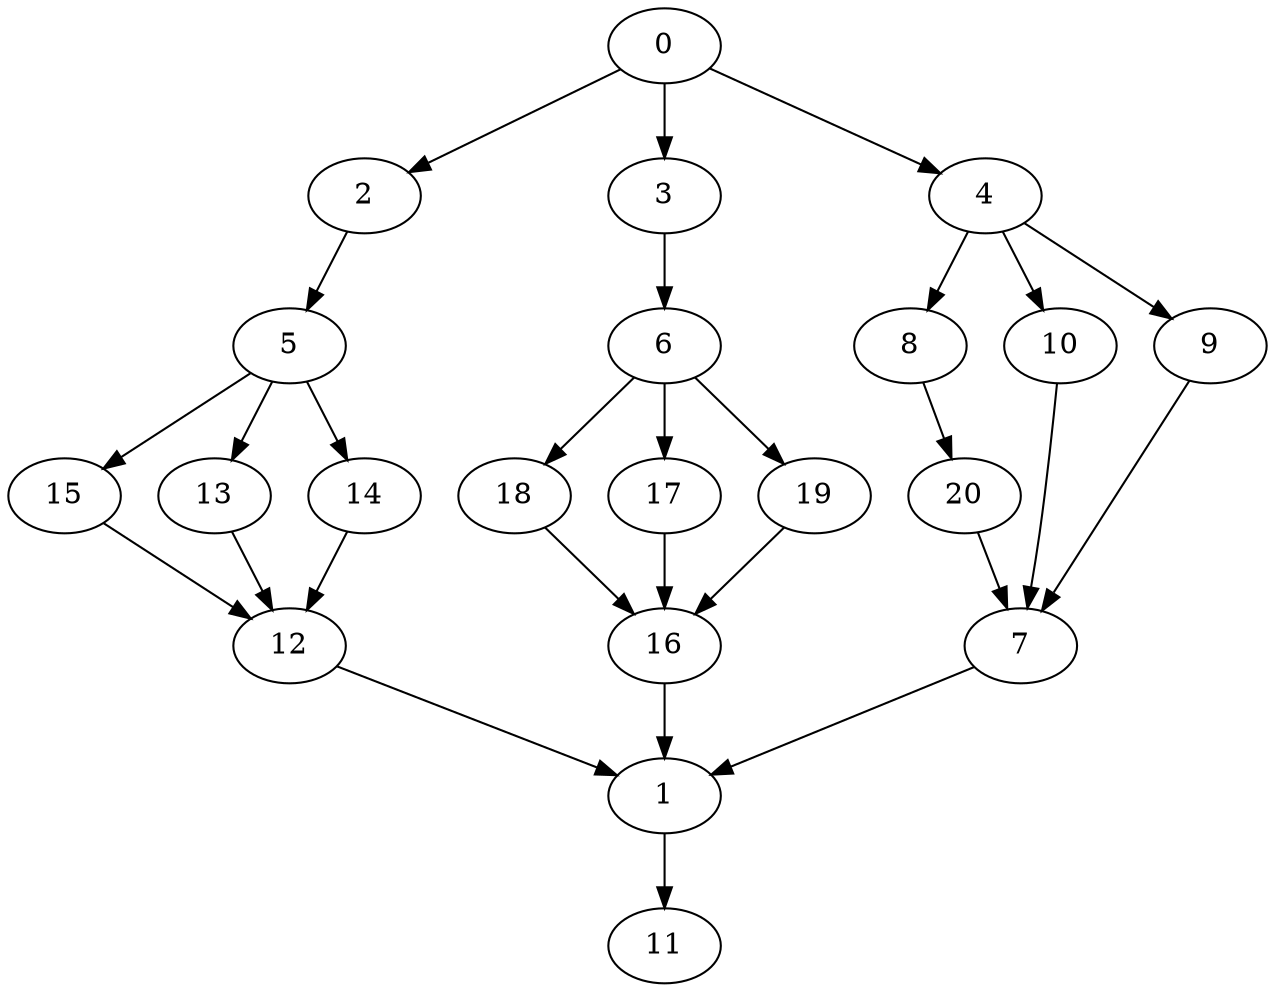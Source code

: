 digraph "SeriesParallel-MaxBf-3_Nodes_21_CCR_0.98_WeightType_Random#1" {
	graph ["Duplicate states"=0,
		GraphType=S_P,
		"Max states in OPEN"=0,
		Modes="120000ms; topo-ordered tasks, ; Pruning: task equivalence, fixed order ready list, ; F-value: ; Optimisation: best schedule length (\
SL) optimisation on equal, ",
		NumberOfTasks=21,
		"Pruned using list schedule length"=13018457,
		"States removed from OPEN"=0,
		TargetSystem="Homogeneous-6",
		"Time to schedule (ms)"=8568,
		"Total idle time"=143,
		"Total schedule length"=76,
		"Total sequential time"=181,
		"Total states created"=36099760
	];
	0	["Finish time"=7,
		Processor=0,
		"Start time"=0,
		Weight=7];
	2	["Finish time"=18,
		Processor=0,
		"Start time"=7,
		Weight=11];
	0 -> 2	[Weight=7];
	3	["Finish time"=28,
		Processor=1,
		"Start time"=15,
		Weight=13];
	0 -> 3	[Weight=8];
	4	["Finish time"=24,
		Processor=2,
		"Start time"=13,
		Weight=11];
	0 -> 4	[Weight=6];
	5	["Finish time"=29,
		Processor=0,
		"Start time"=18,
		Weight=11];
	2 -> 5	[Weight=2];
	6	["Finish time"=32,
		Processor=1,
		"Start time"=28,
		Weight=4];
	3 -> 6	[Weight=8];
	8	["Finish time"=31,
		Processor=2,
		"Start time"=24,
		Weight=7];
	4 -> 8	[Weight=9];
	10	["Finish time"=38,
		Processor=5,
		"Start time"=29,
		Weight=9];
	4 -> 10	[Weight=5];
	9	["Finish time"=50,
		Processor=3,
		"Start time"=37,
		Weight=13];
	4 -> 9	[Weight=9];
	15	["Finish time"=48,
		Processor=2,
		"Start time"=36,
		Weight=12];
	5 -> 15	[Weight=7];
	13	["Finish time"=37,
		Processor=3,
		"Start time"=32,
		Weight=5];
	5 -> 13	[Weight=3];
	14	["Finish time"=42,
		Processor=4,
		"Start time"=34,
		Weight=8];
	5 -> 14	[Weight=5];
	18	["Finish time"=44,
		Processor=1,
		"Start time"=36,
		Weight=8];
	6 -> 18	[Weight=9];
	17	["Finish time"=36,
		Processor=1,
		"Start time"=32,
		Weight=4];
	6 -> 17	[Weight=6];
	19	["Finish time"=40,
		Processor=0,
		"Start time"=36,
		Weight=4];
	6 -> 19	[Weight=4];
	20	["Finish time"=49,
		Processor=5,
		"Start time"=41,
		Weight=8];
	8 -> 20	[Weight=10];
	12	["Finish time"=61,
		Processor=2,
		"Start time"=48,
		Weight=13];
	15 -> 12	[Weight=7];
	13 -> 12	[Weight=7];
	14 -> 12	[Weight=3];
	16	["Finish time"=57,
		Processor=1,
		"Start time"=46,
		Weight=11];
	18 -> 16	[Weight=8];
	17 -> 16	[Weight=9];
	7	["Finish time"=59,
		Processor=5,
		"Start time"=52,
		Weight=7];
	10 -> 7	[Weight=8];
	20 -> 7	[Weight=9];
	19 -> 16	[Weight=6];
	9 -> 7	[Weight=2];
	1	["Finish time"=72,
		Processor=2,
		"Start time"=61,
		Weight=11];
	12 -> 1	[Weight=10];
	16 -> 1	[Weight=4];
	7 -> 1	[Weight=2];
	11	["Finish time"=76,
		Processor=2,
		"Start time"=72,
		Weight=4];
	1 -> 11	[Weight=5];
}
